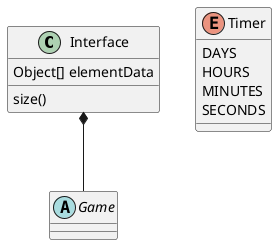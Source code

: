@startuml
'https://plantuml.com/class-diagram

abstract class Interface
abstract Game

Interface *-- Game

class Interface {
Object[] elementData
size()
}

enum Timer {
DAYS
HOURS
MINUTES
SECONDS
}

@enduml
